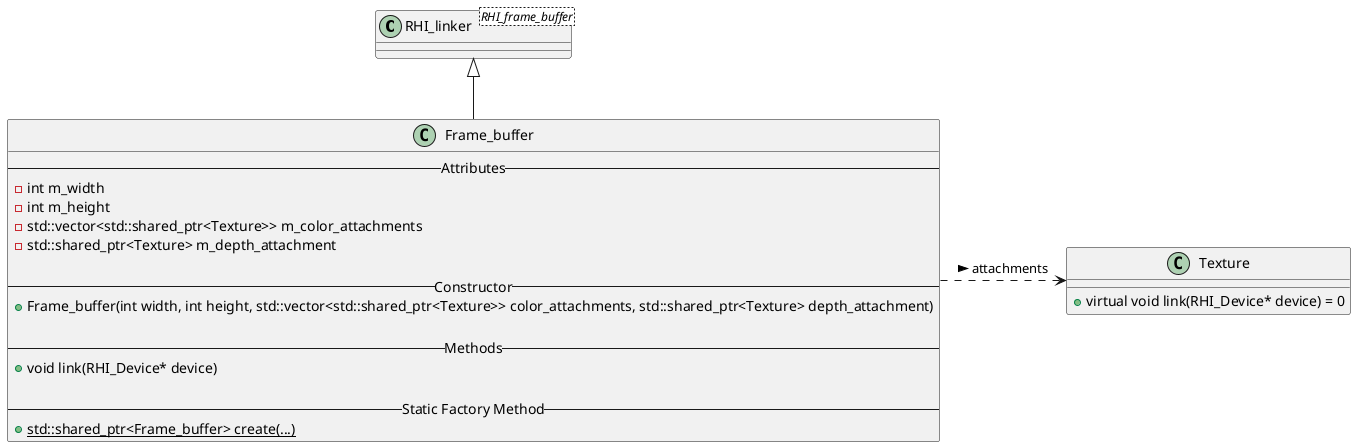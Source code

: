 @startuml
skinparam classAttributeIconVisible false




class "RHI_linker<RHI_frame_buffer>" as RHI_Linker_RHI_Frame_Buffer {
    ' Specialization of RHI_linker for RHI_frame_buffer.
    ' Manages the underlying RHI_frame_buffer resource.
}



' Frame_buffer Class
class Frame_buffer {
    -- Attributes --
    - int m_width
    - int m_height
    - std::vector<std::shared_ptr<Texture>> m_color_attachments
    - std::shared_ptr<Texture> m_depth_attachment

    -- Constructor --
    + Frame_buffer(int width, int height, std::vector<std::shared_ptr<Texture>> color_attachments, std::shared_ptr<Texture> depth_attachment)

    -- Methods --
    + void link(RHI_Device* device)
    ' Ensures all texture attachments are linked to RHI device
    ' Calls color_attachment->link(device) for each color attachment.
    ' Calls depth_attachment->link(device) for the depth attachment.
    ' Calls device->create_frame_buffer() with RHI texture resources.

    -- Static Factory Method --
    + {static} std::shared_ptr<Frame_buffer> create(...)
}

' Simplified Texture class (assuming its existence and relevant methods from prior context)
class Texture {
    ' Abstract base class for all texture types.
    ' Responsible for encapsulating texture properties and linking to RHI texture resources.
    + virtual void link(RHI_Device* device) = 0
}

' Relationships

' Inheritance
RHI_Linker_RHI_Frame_Buffer <|-- Frame_buffer



Frame_buffer .right.> Texture :  attachments >

@enduml